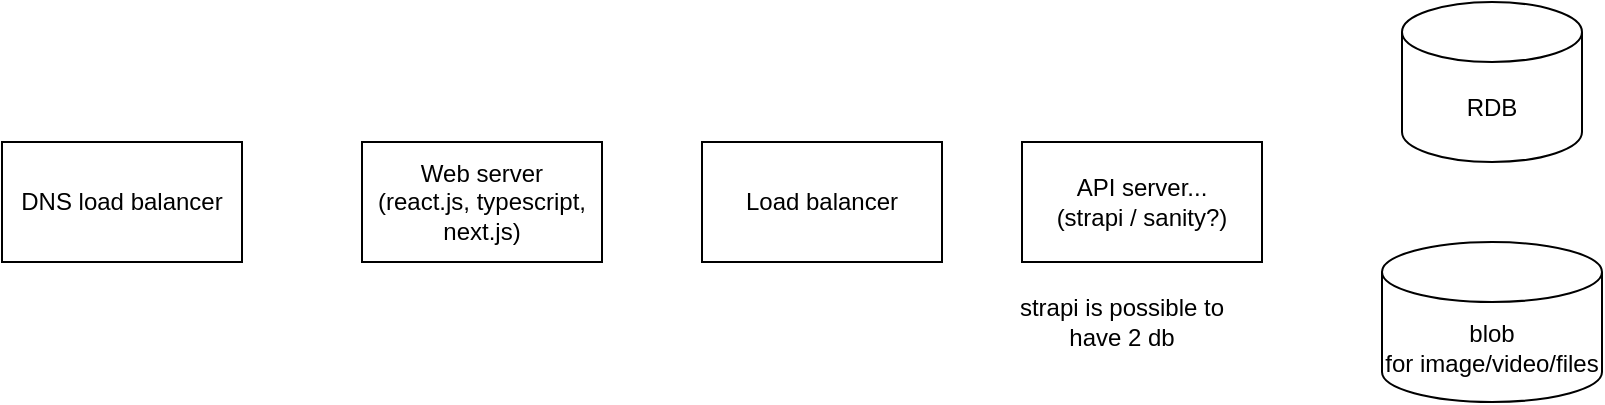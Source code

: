 <mxfile version="21.1.8" type="github">
  <diagram name="Page-1" id="sON8wua3yu1hsd1mDR6S">
    <mxGraphModel dx="1709" dy="911" grid="1" gridSize="10" guides="1" tooltips="1" connect="1" arrows="1" fold="1" page="1" pageScale="1" pageWidth="850" pageHeight="1100" math="0" shadow="0">
      <root>
        <mxCell id="0" />
        <mxCell id="1" parent="0" />
        <mxCell id="ModmG-4oIMDAj_y6NMhw-1" value="DNS load balancer" style="rounded=0;whiteSpace=wrap;html=1;" vertex="1" parent="1">
          <mxGeometry x="100" y="210" width="120" height="60" as="geometry" />
        </mxCell>
        <mxCell id="ModmG-4oIMDAj_y6NMhw-2" value="Web server&lt;br&gt;(react.js, typescript, next.js)" style="rounded=0;whiteSpace=wrap;html=1;" vertex="1" parent="1">
          <mxGeometry x="280" y="210" width="120" height="60" as="geometry" />
        </mxCell>
        <mxCell id="ModmG-4oIMDAj_y6NMhw-3" value="Load balancer" style="rounded=0;whiteSpace=wrap;html=1;" vertex="1" parent="1">
          <mxGeometry x="450" y="210" width="120" height="60" as="geometry" />
        </mxCell>
        <mxCell id="ModmG-4oIMDAj_y6NMhw-4" value="API server...&lt;br&gt;(strapi / sanity?)" style="rounded=0;whiteSpace=wrap;html=1;" vertex="1" parent="1">
          <mxGeometry x="610" y="210" width="120" height="60" as="geometry" />
        </mxCell>
        <mxCell id="ModmG-4oIMDAj_y6NMhw-5" value="RDB" style="shape=cylinder3;whiteSpace=wrap;html=1;boundedLbl=1;backgroundOutline=1;size=15;" vertex="1" parent="1">
          <mxGeometry x="800" y="140" width="90" height="80" as="geometry" />
        </mxCell>
        <mxCell id="ModmG-4oIMDAj_y6NMhw-6" value="blob&lt;br&gt;for image/video/files" style="shape=cylinder3;whiteSpace=wrap;html=1;boundedLbl=1;backgroundOutline=1;size=15;" vertex="1" parent="1">
          <mxGeometry x="790" y="260" width="110" height="80" as="geometry" />
        </mxCell>
        <mxCell id="ModmG-4oIMDAj_y6NMhw-7" value="strapi is possible to have 2 db" style="text;html=1;strokeColor=none;fillColor=none;align=center;verticalAlign=middle;whiteSpace=wrap;rounded=0;" vertex="1" parent="1">
          <mxGeometry x="600" y="285" width="120" height="30" as="geometry" />
        </mxCell>
      </root>
    </mxGraphModel>
  </diagram>
</mxfile>
